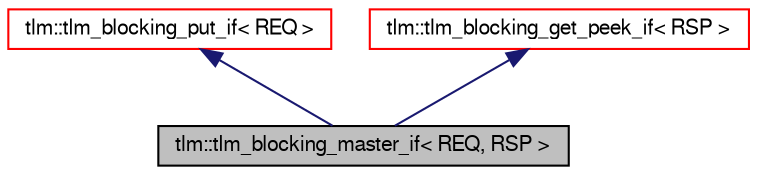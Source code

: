 digraph G
{
  edge [fontname="FreeSans",fontsize="10",labelfontname="FreeSans",labelfontsize="10"];
  node [fontname="FreeSans",fontsize="10",shape=record];
  Node1 [label="tlm::tlm_blocking_master_if\< REQ, RSP \>",height=0.2,width=0.4,color="black", fillcolor="grey75", style="filled" fontcolor="black"];
  Node2 -> Node1 [dir=back,color="midnightblue",fontsize="10",style="solid",fontname="FreeSans"];
  Node2 [label="tlm::tlm_blocking_put_if\< REQ \>",height=0.2,width=0.4,color="red", fillcolor="white", style="filled",URL="$a00066.html"];
  Node3 -> Node1 [dir=back,color="midnightblue",fontsize="10",style="solid",fontname="FreeSans"];
  Node3 [label="tlm::tlm_blocking_get_peek_if\< RSP \>",height=0.2,width=0.4,color="red", fillcolor="white", style="filled",URL="$a00063.html"];
}
